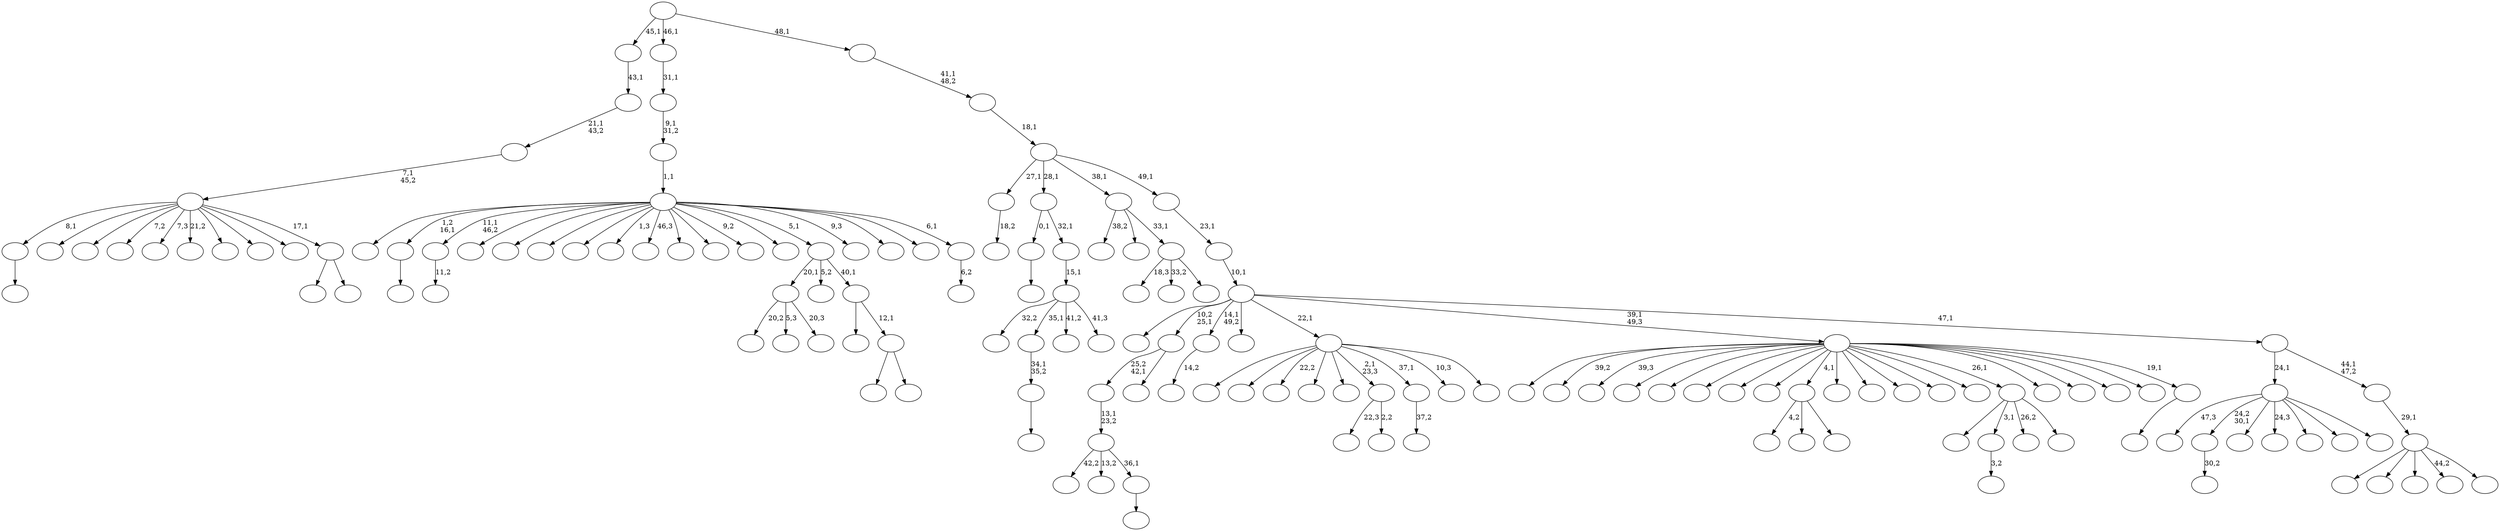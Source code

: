 digraph T {
	150 [label=""]
	149 [label=""]
	148 [label=""]
	147 [label=""]
	146 [label=""]
	145 [label=""]
	144 [label=""]
	143 [label=""]
	142 [label=""]
	141 [label=""]
	140 [label=""]
	139 [label=""]
	138 [label=""]
	137 [label=""]
	136 [label=""]
	135 [label=""]
	134 [label=""]
	133 [label=""]
	132 [label=""]
	131 [label=""]
	130 [label=""]
	129 [label=""]
	128 [label=""]
	127 [label=""]
	126 [label=""]
	125 [label=""]
	124 [label=""]
	123 [label=""]
	122 [label=""]
	121 [label=""]
	120 [label=""]
	119 [label=""]
	118 [label=""]
	117 [label=""]
	116 [label=""]
	115 [label=""]
	114 [label=""]
	113 [label=""]
	112 [label=""]
	111 [label=""]
	110 [label=""]
	109 [label=""]
	108 [label=""]
	107 [label=""]
	106 [label=""]
	105 [label=""]
	104 [label=""]
	103 [label=""]
	102 [label=""]
	101 [label=""]
	100 [label=""]
	99 [label=""]
	98 [label=""]
	97 [label=""]
	96 [label=""]
	95 [label=""]
	94 [label=""]
	93 [label=""]
	92 [label=""]
	91 [label=""]
	90 [label=""]
	89 [label=""]
	88 [label=""]
	87 [label=""]
	86 [label=""]
	85 [label=""]
	84 [label=""]
	83 [label=""]
	82 [label=""]
	81 [label=""]
	80 [label=""]
	79 [label=""]
	78 [label=""]
	77 [label=""]
	76 [label=""]
	75 [label=""]
	74 [label=""]
	73 [label=""]
	72 [label=""]
	71 [label=""]
	70 [label=""]
	69 [label=""]
	68 [label=""]
	67 [label=""]
	66 [label=""]
	65 [label=""]
	64 [label=""]
	63 [label=""]
	62 [label=""]
	61 [label=""]
	60 [label=""]
	59 [label=""]
	58 [label=""]
	57 [label=""]
	56 [label=""]
	55 [label=""]
	54 [label=""]
	53 [label=""]
	52 [label=""]
	51 [label=""]
	50 [label=""]
	49 [label=""]
	48 [label=""]
	47 [label=""]
	46 [label=""]
	45 [label=""]
	44 [label=""]
	43 [label=""]
	42 [label=""]
	41 [label=""]
	40 [label=""]
	39 [label=""]
	38 [label=""]
	37 [label=""]
	36 [label=""]
	35 [label=""]
	34 [label=""]
	33 [label=""]
	32 [label=""]
	31 [label=""]
	30 [label=""]
	29 [label=""]
	28 [label=""]
	27 [label=""]
	26 [label=""]
	25 [label=""]
	24 [label=""]
	23 [label=""]
	22 [label=""]
	21 [label=""]
	20 [label=""]
	19 [label=""]
	18 [label=""]
	17 [label=""]
	16 [label=""]
	15 [label=""]
	14 [label=""]
	13 [label=""]
	12 [label=""]
	11 [label=""]
	10 [label=""]
	9 [label=""]
	8 [label=""]
	7 [label=""]
	6 [label=""]
	5 [label=""]
	4 [label=""]
	3 [label=""]
	2 [label=""]
	1 [label=""]
	0 [label=""]
	147 -> 148 [label=""]
	138 -> 139 [label=""]
	132 -> 133 [label=""]
	131 -> 145 [label="42,2"]
	131 -> 135 [label="13,2"]
	131 -> 132 [label="36,1"]
	130 -> 131 [label="13,1\n23,2"]
	126 -> 127 [label="11,2"]
	121 -> 122 [label="18,2"]
	117 -> 118 [label=""]
	116 -> 117 [label="34,1\n35,2"]
	97 -> 113 [label="4,2"]
	97 -> 112 [label=""]
	97 -> 98 [label=""]
	92 -> 93 [label="30,2"]
	86 -> 87 [label=""]
	76 -> 124 [label="20,2"]
	76 -> 110 [label="5,3"]
	76 -> 77 [label="20,3"]
	73 -> 130 [label="25,2\n42,1"]
	73 -> 74 [label=""]
	68 -> 69 [label="3,2"]
	62 -> 88 [label="22,3"]
	62 -> 63 [label="2,2"]
	60 -> 120 [label="32,2"]
	60 -> 116 [label="35,1"]
	60 -> 99 [label="41,2"]
	60 -> 61 [label="41,3"]
	59 -> 60 [label="15,1"]
	58 -> 86 [label="0,1"]
	58 -> 59 [label="32,1"]
	55 -> 56 [label="37,2"]
	53 -> 54 [label="14,2"]
	50 -> 85 [label=""]
	50 -> 51 [label=""]
	49 -> 84 [label=""]
	49 -> 50 [label="12,1"]
	48 -> 76 [label="20,1"]
	48 -> 64 [label="5,2"]
	48 -> 49 [label="40,1"]
	39 -> 146 [label=""]
	39 -> 68 [label="3,1"]
	39 -> 45 [label="26,2"]
	39 -> 40 [label=""]
	36 -> 101 [label="47,3"]
	36 -> 92 [label="24,2\n30,1"]
	36 -> 78 [label=""]
	36 -> 66 [label="24,3"]
	36 -> 57 [label=""]
	36 -> 44 [label=""]
	36 -> 37 [label=""]
	34 -> 150 [label=""]
	34 -> 144 [label=""]
	34 -> 136 [label="22,2"]
	34 -> 125 [label=""]
	34 -> 71 [label=""]
	34 -> 62 [label="2,1\n23,3"]
	34 -> 55 [label="37,1"]
	34 -> 38 [label="10,3"]
	34 -> 35 [label=""]
	27 -> 28 [label=""]
	26 -> 141 [label=""]
	26 -> 140 [label="39,2"]
	26 -> 137 [label="39,3"]
	26 -> 128 [label=""]
	26 -> 114 [label=""]
	26 -> 107 [label=""]
	26 -> 104 [label=""]
	26 -> 100 [label=""]
	26 -> 97 [label="4,1"]
	26 -> 95 [label=""]
	26 -> 90 [label=""]
	26 -> 67 [label=""]
	26 -> 65 [label=""]
	26 -> 47 [label=""]
	26 -> 39 [label="26,1"]
	26 -> 33 [label=""]
	26 -> 32 [label=""]
	26 -> 31 [label=""]
	26 -> 29 [label=""]
	26 -> 27 [label="19,1"]
	24 -> 119 [label="18,3"]
	24 -> 102 [label="33,2"]
	24 -> 25 [label=""]
	23 -> 94 [label="38,2"]
	23 -> 72 [label=""]
	23 -> 24 [label="33,1"]
	21 -> 83 [label=""]
	21 -> 22 [label=""]
	20 -> 147 [label="8,1"]
	20 -> 134 [label=""]
	20 -> 129 [label=""]
	20 -> 123 [label="7,2"]
	20 -> 105 [label="7,3"]
	20 -> 82 [label="21,2"]
	20 -> 80 [label=""]
	20 -> 52 [label=""]
	20 -> 30 [label=""]
	20 -> 21 [label="17,1"]
	19 -> 20 [label="7,1\n45,2"]
	18 -> 19 [label="21,1\n43,2"]
	17 -> 18 [label="43,1"]
	15 -> 16 [label="6,2"]
	14 -> 143 [label=""]
	14 -> 138 [label="1,2\n16,1"]
	14 -> 126 [label="11,1\n46,2"]
	14 -> 111 [label=""]
	14 -> 108 [label=""]
	14 -> 106 [label=""]
	14 -> 103 [label=""]
	14 -> 96 [label="1,3"]
	14 -> 91 [label="46,3"]
	14 -> 89 [label=""]
	14 -> 81 [label=""]
	14 -> 79 [label="9,2"]
	14 -> 75 [label=""]
	14 -> 48 [label="5,1"]
	14 -> 46 [label="9,3"]
	14 -> 43 [label=""]
	14 -> 41 [label=""]
	14 -> 15 [label="6,1"]
	13 -> 14 [label="1,1"]
	12 -> 13 [label="9,1\n31,2"]
	11 -> 12 [label="31,1"]
	9 -> 149 [label=""]
	9 -> 142 [label=""]
	9 -> 109 [label=""]
	9 -> 70 [label="44,2"]
	9 -> 10 [label=""]
	8 -> 9 [label="29,1"]
	7 -> 36 [label="24,1"]
	7 -> 8 [label="44,1\n47,2"]
	6 -> 115 [label=""]
	6 -> 73 [label="10,2\n25,1"]
	6 -> 53 [label="14,1\n49,2"]
	6 -> 42 [label=""]
	6 -> 34 [label="22,1"]
	6 -> 26 [label="39,1\n49,3"]
	6 -> 7 [label="47,1"]
	5 -> 6 [label="10,1"]
	4 -> 5 [label="23,1"]
	3 -> 121 [label="27,1"]
	3 -> 58 [label="28,1"]
	3 -> 23 [label="38,1"]
	3 -> 4 [label="49,1"]
	2 -> 3 [label="18,1"]
	1 -> 2 [label="41,1\n48,2"]
	0 -> 17 [label="45,1"]
	0 -> 11 [label="46,1"]
	0 -> 1 [label="48,1"]
}
